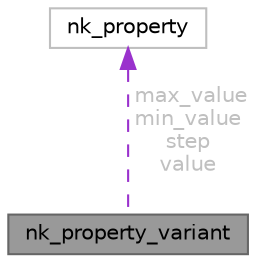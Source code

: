 digraph "nk_property_variant"
{
 // LATEX_PDF_SIZE
  bgcolor="transparent";
  edge [fontname=Helvetica,fontsize=10,labelfontname=Helvetica,labelfontsize=10];
  node [fontname=Helvetica,fontsize=10,shape=box,height=0.2,width=0.4];
  Node1 [id="Node000001",label="nk_property_variant",height=0.2,width=0.4,color="gray40", fillcolor="grey60", style="filled", fontcolor="black",tooltip=" "];
  Node2 -> Node1 [id="edge1_Node000001_Node000002",dir="back",color="darkorchid3",style="dashed",tooltip=" ",label=" max_value\nmin_value\nstep\nvalue",fontcolor="grey" ];
  Node2 [id="Node000002",label="nk_property",height=0.2,width=0.4,color="grey75", fillcolor="white", style="filled",URL="$unionnk__property.html",tooltip=" "];
}
